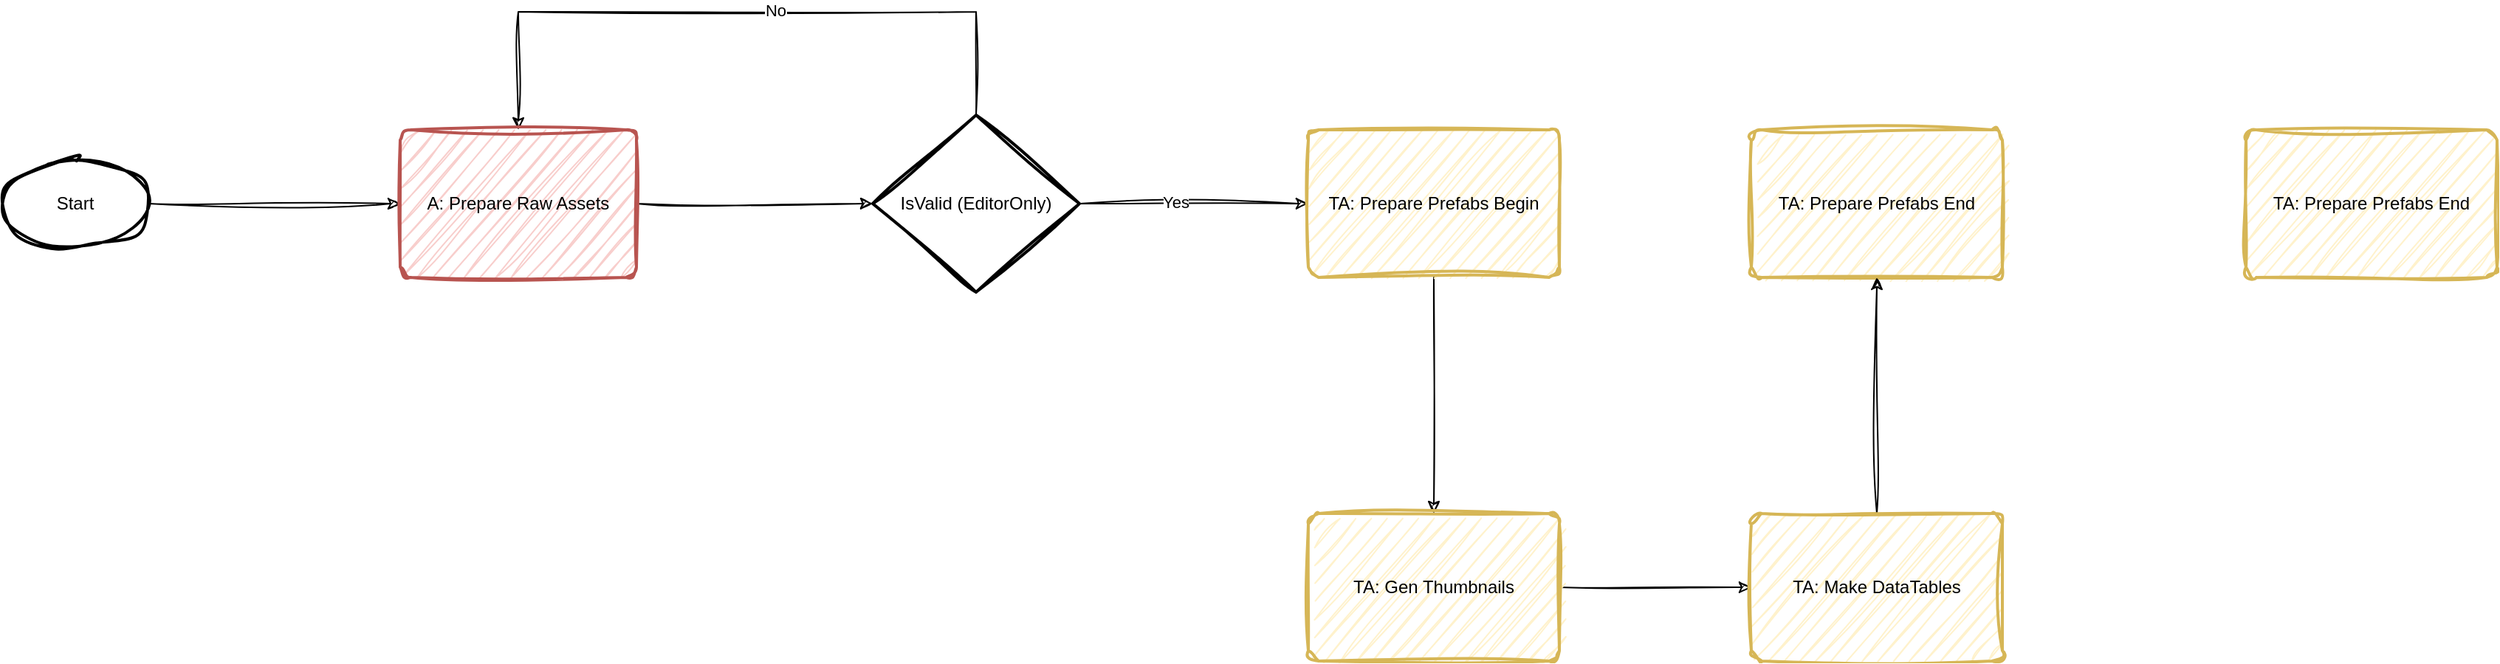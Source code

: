 <mxfile version="21.2.9" type="github">
  <diagram name="Page-1" id="gVLVxvq3mKT_RiyL1DXC">
    <mxGraphModel dx="3645" dy="637" grid="1" gridSize="10" guides="1" tooltips="1" connect="1" arrows="1" fold="1" page="1" pageScale="1" pageWidth="850" pageHeight="1100" math="0" shadow="0">
      <root>
        <mxCell id="0" />
        <mxCell id="1" parent="0" />
        <mxCell id="QKGFdT8x3-V7aGAuW7Dw-31" style="edgeStyle=orthogonalEdgeStyle;rounded=0;orthogonalLoop=1;jettySize=auto;html=1;entryX=0;entryY=0.5;entryDx=0;entryDy=0;sketch=1;curveFitting=1;jiggle=2;" edge="1" parent="1" source="QKGFdT8x3-V7aGAuW7Dw-5" target="QKGFdT8x3-V7aGAuW7Dw-18">
          <mxGeometry relative="1" as="geometry" />
        </mxCell>
        <mxCell id="QKGFdT8x3-V7aGAuW7Dw-32" value="Yes" style="edgeLabel;html=1;align=center;verticalAlign=middle;resizable=0;points=[];" vertex="1" connectable="0" parent="QKGFdT8x3-V7aGAuW7Dw-31">
          <mxGeometry x="-0.161" y="1" relative="1" as="geometry">
            <mxPoint as="offset" />
          </mxGeometry>
        </mxCell>
        <mxCell id="QKGFdT8x3-V7aGAuW7Dw-36" style="edgeStyle=orthogonalEdgeStyle;rounded=0;orthogonalLoop=1;jettySize=auto;html=1;exitX=0.5;exitY=0;exitDx=0;exitDy=0;exitPerimeter=0;entryX=0.5;entryY=0;entryDx=0;entryDy=0;sketch=1;curveFitting=1;jiggle=2;" edge="1" parent="1" source="QKGFdT8x3-V7aGAuW7Dw-5" target="QKGFdT8x3-V7aGAuW7Dw-8">
          <mxGeometry relative="1" as="geometry">
            <Array as="points">
              <mxPoint x="-20" y="80" />
              <mxPoint x="-330" y="80" />
            </Array>
          </mxGeometry>
        </mxCell>
        <mxCell id="QKGFdT8x3-V7aGAuW7Dw-37" value="No" style="edgeLabel;html=1;align=center;verticalAlign=middle;resizable=0;points=[];" vertex="1" connectable="0" parent="QKGFdT8x3-V7aGAuW7Dw-36">
          <mxGeometry x="-0.104" y="-1" relative="1" as="geometry">
            <mxPoint as="offset" />
          </mxGeometry>
        </mxCell>
        <mxCell id="QKGFdT8x3-V7aGAuW7Dw-5" value="IsValid (EditorOnly)" style="strokeWidth=2;html=1;shape=mxgraph.flowchart.decision;whiteSpace=wrap;sketch=1;curveFitting=1;jiggle=2;" vertex="1" parent="1">
          <mxGeometry x="-90" y="150" width="140" height="120" as="geometry" />
        </mxCell>
        <mxCell id="QKGFdT8x3-V7aGAuW7Dw-28" style="edgeStyle=orthogonalEdgeStyle;rounded=0;orthogonalLoop=1;jettySize=auto;html=1;exitX=1;exitY=0.5;exitDx=0;exitDy=0;exitPerimeter=0;entryX=0;entryY=0.5;entryDx=0;entryDy=0;sketch=1;curveFitting=1;jiggle=2;" edge="1" parent="1" source="QKGFdT8x3-V7aGAuW7Dw-6" target="QKGFdT8x3-V7aGAuW7Dw-8">
          <mxGeometry relative="1" as="geometry" />
        </mxCell>
        <mxCell id="QKGFdT8x3-V7aGAuW7Dw-6" value="Start" style="strokeWidth=2;html=1;shape=mxgraph.flowchart.start_1;whiteSpace=wrap;sketch=1;curveFitting=1;jiggle=2;" vertex="1" parent="1">
          <mxGeometry x="-680" y="180" width="100" height="60" as="geometry" />
        </mxCell>
        <mxCell id="QKGFdT8x3-V7aGAuW7Dw-30" style="edgeStyle=orthogonalEdgeStyle;rounded=0;orthogonalLoop=1;jettySize=auto;html=1;exitX=1;exitY=0.5;exitDx=0;exitDy=0;entryX=0;entryY=0.5;entryDx=0;entryDy=0;entryPerimeter=0;sketch=1;curveFitting=1;jiggle=2;" edge="1" parent="1" source="QKGFdT8x3-V7aGAuW7Dw-8" target="QKGFdT8x3-V7aGAuW7Dw-5">
          <mxGeometry relative="1" as="geometry" />
        </mxCell>
        <mxCell id="QKGFdT8x3-V7aGAuW7Dw-8" value="A: Prepare Raw Assets" style="rounded=1;whiteSpace=wrap;html=1;absoluteArcSize=1;arcSize=14;strokeWidth=2;sketch=1;curveFitting=1;jiggle=2;fillColor=#f8cecc;strokeColor=#b85450;" vertex="1" parent="1">
          <mxGeometry x="-410" y="160" width="160" height="100" as="geometry" />
        </mxCell>
        <mxCell id="QKGFdT8x3-V7aGAuW7Dw-33" style="edgeStyle=orthogonalEdgeStyle;rounded=0;orthogonalLoop=1;jettySize=auto;html=1;exitX=0.5;exitY=1;exitDx=0;exitDy=0;entryX=0.5;entryY=0;entryDx=0;entryDy=0;sketch=1;curveFitting=1;jiggle=2;" edge="1" parent="1" source="QKGFdT8x3-V7aGAuW7Dw-18" target="QKGFdT8x3-V7aGAuW7Dw-22">
          <mxGeometry relative="1" as="geometry" />
        </mxCell>
        <mxCell id="QKGFdT8x3-V7aGAuW7Dw-18" value="TA: Prepare Prefabs Begin" style="rounded=1;whiteSpace=wrap;html=1;absoluteArcSize=1;arcSize=14;strokeWidth=2;sketch=1;curveFitting=1;jiggle=2;fillColor=#fff2cc;strokeColor=#d6b656;" vertex="1" parent="1">
          <mxGeometry x="205" y="160" width="170" height="100" as="geometry" />
        </mxCell>
        <mxCell id="QKGFdT8x3-V7aGAuW7Dw-34" style="edgeStyle=orthogonalEdgeStyle;rounded=0;orthogonalLoop=1;jettySize=auto;html=1;exitX=1;exitY=0.5;exitDx=0;exitDy=0;sketch=1;curveFitting=1;jiggle=2;" edge="1" parent="1" source="QKGFdT8x3-V7aGAuW7Dw-22" target="QKGFdT8x3-V7aGAuW7Dw-29">
          <mxGeometry relative="1" as="geometry" />
        </mxCell>
        <mxCell id="QKGFdT8x3-V7aGAuW7Dw-22" value="TA: Gen Thumbnails" style="rounded=1;whiteSpace=wrap;html=1;absoluteArcSize=1;arcSize=14;strokeWidth=2;sketch=1;curveFitting=1;jiggle=2;fillColor=#fff2cc;strokeColor=#d6b656;" vertex="1" parent="1">
          <mxGeometry x="205" y="420" width="170" height="100" as="geometry" />
        </mxCell>
        <mxCell id="QKGFdT8x3-V7aGAuW7Dw-24" value="TA: Prepare Prefabs End" style="rounded=1;whiteSpace=wrap;html=1;absoluteArcSize=1;arcSize=14;strokeWidth=2;sketch=1;curveFitting=1;jiggle=2;fillColor=#fff2cc;strokeColor=#d6b656;" vertex="1" parent="1">
          <mxGeometry x="505" y="160" width="170" height="100" as="geometry" />
        </mxCell>
        <mxCell id="QKGFdT8x3-V7aGAuW7Dw-35" style="edgeStyle=orthogonalEdgeStyle;rounded=0;orthogonalLoop=1;jettySize=auto;html=1;entryX=0.5;entryY=1;entryDx=0;entryDy=0;sketch=1;curveFitting=1;jiggle=2;" edge="1" parent="1" source="QKGFdT8x3-V7aGAuW7Dw-29" target="QKGFdT8x3-V7aGAuW7Dw-24">
          <mxGeometry relative="1" as="geometry" />
        </mxCell>
        <mxCell id="QKGFdT8x3-V7aGAuW7Dw-29" value="TA: Make DataTables" style="rounded=1;whiteSpace=wrap;html=1;absoluteArcSize=1;arcSize=14;strokeWidth=2;sketch=1;curveFitting=1;jiggle=2;fillColor=#fff2cc;strokeColor=#d6b656;" vertex="1" parent="1">
          <mxGeometry x="505" y="420" width="170" height="100" as="geometry" />
        </mxCell>
        <mxCell id="QKGFdT8x3-V7aGAuW7Dw-38" value="TA: Prepare Prefabs End" style="rounded=1;whiteSpace=wrap;html=1;absoluteArcSize=1;arcSize=14;strokeWidth=2;sketch=1;curveFitting=1;jiggle=2;fillColor=#fff2cc;strokeColor=#d6b656;" vertex="1" parent="1">
          <mxGeometry x="840" y="160" width="170" height="100" as="geometry" />
        </mxCell>
      </root>
    </mxGraphModel>
  </diagram>
</mxfile>
